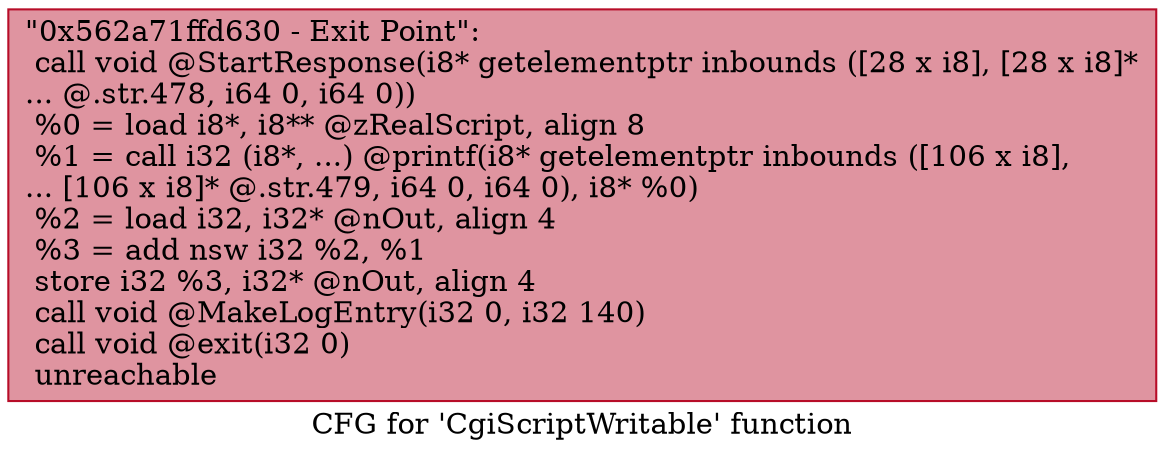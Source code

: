 digraph "CFG for 'CgiScriptWritable' function" {
	label="CFG for 'CgiScriptWritable' function";

	Node0x562a71ffd630 [shape=record,color="#b70d28ff", style=filled, fillcolor="#b70d2870",label="{\"0x562a71ffd630 - Exit Point\":\l  call void @StartResponse(i8* getelementptr inbounds ([28 x i8], [28 x i8]*\l... @.str.478, i64 0, i64 0))\l  %0 = load i8*, i8** @zRealScript, align 8\l  %1 = call i32 (i8*, ...) @printf(i8* getelementptr inbounds ([106 x i8],\l... [106 x i8]* @.str.479, i64 0, i64 0), i8* %0)\l  %2 = load i32, i32* @nOut, align 4\l  %3 = add nsw i32 %2, %1\l  store i32 %3, i32* @nOut, align 4\l  call void @MakeLogEntry(i32 0, i32 140)\l  call void @exit(i32 0)\l  unreachable\l}"];
}
